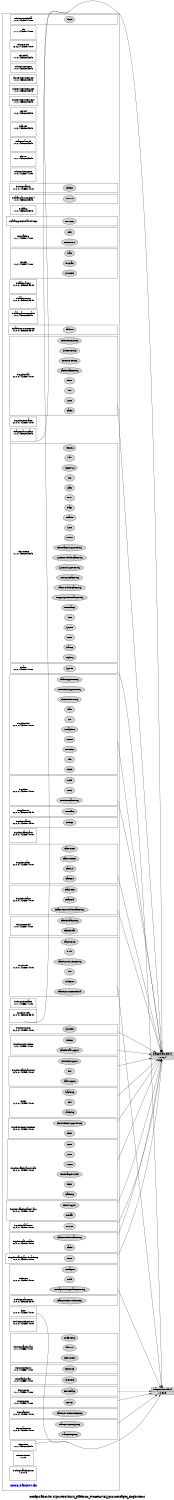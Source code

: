 digraph configuration {
    size="7.5,10";
    rankdir=LR;
    ranksep=".50 equally";
    concentrate=true;
    compound=true;
    label="\nConfiguration for ti.ipc.tests/bin/ti_platforms_evmDRA7XX_ipu2/messageq_single.xem4"
  node [font=Helvetica, fontsize=14, fontcolor=black];  subgraph cluster0 {label=""; __cfg [label="rpmsg_transport.cfg", color=white, fontcolor=blue];
    node [font=Helvetica, fontsize=10];    subgraph cluster1 {
        label="";
        xdc_services_global__top [shape=box,label="xdc.services.global\n1,0,0,1442558741000", color=white];
        xdc_services_global__bot [shape=point,label="", style=invis];
        xdc_services_global_Clock [style=filled,fillcolor=lightgray, label="Clock"];
        xdc_services_global__top -> xdc_services_global_Clock[style=invis];
        xdc_services_global_Clock -> xdc_services_global__bot[style=invis];
    }
    subgraph cluster2 {
        label="";
        xdc__top [shape=box,label="xdc\n1,1,1,1442558741000", color=white];
        xdc__bot [shape=point,label="", style=invis];
    }
    subgraph cluster3 {
        label="";
        xdc_corevers__top [shape=box,label="xdc.corevers\n16,0,2,1442558741000", color=white];
    }
    subgraph cluster4 {
        label="";
        xdc_shelf__top [shape=box,label="xdc.shelf\n1,0,0,1435020649348", color=white];
    }
    subgraph cluster5 {
        label="";
        xdc_services_spec__top [shape=box,label="xdc.services.spec\n1,0,0,1435020649348", color=white];
    }
    subgraph cluster6 {
        label="";
        xdc_services_intern_xsr__top [shape=box,label="xdc.services.intern.xsr\n1,0,0,1435020649348", color=white];
    }
    subgraph cluster7 {
        label="";
        xdc_services_intern_gen__top [shape=box,label="xdc.services.intern.gen\n1,0,0,1435020649348", color=white];
    }
    subgraph cluster8 {
        label="";
        xdc_services_intern_cmd__top [shape=box,label="xdc.services.intern.cmd\n1,0,0,1435020649348", color=white];
    }
    subgraph cluster9 {
        label="";
        xdc_bld__top [shape=box,label="xdc.bld\n1,0,2,1435020649348", color=white];
        xdc_bld__bot [shape=point,label="", style=invis];
    }
    subgraph cluster10 {
        label="";
        ti_targets__top [shape=box,label="ti.targets\n1,0,3,1435020649348", color=white];
        ti_targets__bot [shape=point,label="", style=invis];
    }
    subgraph cluster11 {
        label="";
        ti_targets_arm_elf__top [shape=box,label="ti.targets.arm.elf\n1,0,0,1435020649348", color=white];
        ti_targets_arm_elf__bot [shape=point,label="", style=invis];
    }
    subgraph cluster12 {
        label="";
        xdc_rov__top [shape=box,label="xdc.rov\n1,0,1,1435020649348", color=white];
        xdc_rov__bot [shape=point,label="", style=invis];
    }
    subgraph cluster13 {
        label="";
        xdc_services_getset__top [shape=box,label="xdc.services.getset\n1,0,0,1442558741000", color=white];
        xdc_services_getset__bot [shape=point,label="", style=invis];
    }
    subgraph cluster14 {
        label="";
        ti_sdo_ipc_family__top [shape=box,label="ti.sdo.ipc.family\n1,0,0,0,1442558741000", color=white];
        ti_sdo_ipc_family__bot [shape=point,label="", style=invis];
        ti_sdo_ipc_family_Settings [style=filled,fillcolor=lightgray, label="Settings"];
        ti_sdo_ipc_family__top -> ti_sdo_ipc_family_Settings[style=invis];
        ti_sdo_ipc_family_Settings -> ti_sdo_ipc_family__bot[style=invis];
    }
    subgraph cluster15 {
        label="";
        ti_catalog_arm_cortexm4__top [shape=box,label="ti.catalog.arm.cortexm4\n1,0,0,1435020649348", color=white];
        ti_catalog_arm_cortexm4__bot [shape=point,label="", style=invis];
        ti_catalog_arm_cortexm4_DRA7XX [style=filled,fillcolor=lightgray, label="DRA7XX"];
        ti_catalog_arm_cortexm4__top -> ti_catalog_arm_cortexm4_DRA7XX[style=invis];
        ti_catalog_arm_cortexm4_DRA7XX -> ti_catalog_arm_cortexm4__bot[style=invis];
    }
    subgraph cluster16 {
        label="";
        ti_catalog__top [shape=box,label="ti.catalog\n1,0,0,1435020649348", color=white];
    }
    subgraph cluster17 {
        label="";
        ti_catalog_peripherals_hdvicp2__top [shape=box,label="ti.catalog.peripherals.hdvicp2\n", color=white];
        ti_catalog_peripherals_hdvicp2__bot [shape=point,label="", style=invis];
        ti_catalog_peripherals_hdvicp2_HDVICP2 [style=filled,fillcolor=lightgray, label="HDVICP2"];
        ti_catalog_peripherals_hdvicp2__top -> ti_catalog_peripherals_hdvicp2_HDVICP2[style=invis];
        ti_catalog_peripherals_hdvicp2_HDVICP2 -> ti_catalog_peripherals_hdvicp2__bot[style=invis];
    }
    subgraph cluster18 {
        label="";
        xdc_platform__top [shape=box,label="xdc.platform\n1,0,1,1442558741000", color=white];
        xdc_platform__bot [shape=point,label="", style=invis];
        xdc_platform_ExeContext [style=filled,fillcolor=lightgray, label="ExeContext"];
        xdc_platform__top -> xdc_platform_ExeContext[style=invis];
        xdc_platform_ExeContext -> xdc_platform__bot[style=invis];
        xdc_platform_Utils [style=filled,fillcolor=lightgray, label="Utils"];
        xdc_platform__top -> xdc_platform_Utils[style=invis];
        xdc_platform_Utils -> xdc_platform__bot[style=invis];
    }
    subgraph cluster19 {
        label="";
        xdc_cfg__top [shape=box,label="xdc.cfg\n1,0,2,1442558741000", color=white];
        xdc_cfg__bot [shape=point,label="", style=invis];
        xdc_cfg_Program [style=filled,fillcolor=lightgray, label="Program"];
        xdc_cfg__top -> xdc_cfg_Program[style=invis];
        xdc_cfg_Program -> xdc_cfg__bot[style=invis];
        xdc_cfg_Main [style=filled,fillcolor=lightgray, label="Main"];
        xdc_cfg__top -> xdc_cfg_Main[style=invis];
        xdc_cfg_Main -> xdc_cfg__bot[style=invis];
        xdc_cfg_SourceDir [style=filled,fillcolor=lightgray, label="SourceDir"];
        xdc_cfg__top -> xdc_cfg_SourceDir[style=invis];
        xdc_cfg_SourceDir -> xdc_cfg__bot[style=invis];
    }
    subgraph cluster20 {
        label="";
        ti_catalog_arp32__top [shape=box,label="ti.catalog.arp32\n1,0,0,0,1435020649348", color=white];
        ti_catalog_arp32__bot [shape=point,label="", style=invis];
    }
    subgraph cluster21 {
        label="";
        ti_catalog_c6000__top [shape=box,label="ti.catalog.c6000\n1,0,0,0,1435020649348", color=white];
        ti_catalog_c6000__bot [shape=point,label="", style=invis];
    }
    subgraph cluster22 {
        label="";
        ti_catalog_arm_cortexa15__top [shape=box,label="ti.catalog.arm.cortexa15\n1,0,0,1435020649348", color=white];
        ti_catalog_arm_cortexa15__bot [shape=point,label="", style=invis];
    }
    subgraph cluster23 {
        label="";
        ti_platforms_evmDRA7XX__top [shape=box,label="ti.platforms.evmDRA7XX\n1,0,0,0,1435020649348", color=white];
        ti_platforms_evmDRA7XX__bot [shape=point,label="", style=invis];
        ti_platforms_evmDRA7XX_Platform [style=filled,fillcolor=lightgray, label="Platform"];
        ti_platforms_evmDRA7XX__top -> ti_platforms_evmDRA7XX_Platform[style=invis];
        ti_platforms_evmDRA7XX_Platform -> ti_platforms_evmDRA7XX__bot[style=invis];
    }
    subgraph cluster24 {
        label="";
        ti_sysbios_hal__top [shape=box,label="ti.sysbios.hal\n2,0,0,0,1442558741000", color=white];
        ti_sysbios_hal__bot [shape=point,label="", style=invis];
        ti_sysbios_hal_Cache [style=filled,fillcolor=lightgray, label="Cache"];
        ti_sysbios_hal__top -> ti_sysbios_hal_Cache[style=invis];
        ti_sysbios_hal_Cache -> ti_sysbios_hal__bot[style=invis];
        ti_sysbios_hal_Core [style=filled,fillcolor=lightgray, label="Core"];
        ti_sysbios_hal__top -> ti_sysbios_hal_Core[style=invis];
        ti_sysbios_hal_Core -> ti_sysbios_hal__bot[style=invis];
        ti_sysbios_hal_Hwi [style=filled,fillcolor=lightgray, label="Hwi"];
        ti_sysbios_hal__top -> ti_sysbios_hal_Hwi[style=invis];
        ti_sysbios_hal_Hwi -> ti_sysbios_hal__bot[style=invis];
        ti_sysbios_hal_Timer [style=filled,fillcolor=lightgray, label="Timer"];
        ti_sysbios_hal__top -> ti_sysbios_hal_Timer[style=invis];
        ti_sysbios_hal_Timer -> ti_sysbios_hal__bot[style=invis];
        ti_sysbios_hal_Cache_CacheProxy [style=filled,fillcolor=lightgray, label="Cache_CacheProxy"];
        ti_sysbios_hal__top -> ti_sysbios_hal_Cache_CacheProxy[style=invis];
        ti_sysbios_hal_Cache_CacheProxy -> ti_sysbios_hal__bot[style=invis];
        ti_sysbios_hal_Core_CoreProxy [style=filled,fillcolor=lightgray, label="Core_CoreProxy"];
        ti_sysbios_hal__top -> ti_sysbios_hal_Core_CoreProxy[style=invis];
        ti_sysbios_hal_Core_CoreProxy -> ti_sysbios_hal__bot[style=invis];
        ti_sysbios_hal_Hwi_HwiProxy [style=filled,fillcolor=lightgray, label="Hwi_HwiProxy"];
        ti_sysbios_hal__top -> ti_sysbios_hal_Hwi_HwiProxy[style=invis];
        ti_sysbios_hal_Hwi_HwiProxy -> ti_sysbios_hal__bot[style=invis];
        ti_sysbios_hal_Timer_TimerProxy [style=filled,fillcolor=lightgray, label="Timer_TimerProxy"];
        ti_sysbios_hal__top -> ti_sysbios_hal_Timer_TimerProxy[style=invis];
        ti_sysbios_hal_Timer_TimerProxy -> ti_sysbios_hal__bot[style=invis];
    }
    subgraph cluster25 {
        label="";
        ti_sysbios_interfaces__top [shape=box,label="ti.sysbios.interfaces\n2,0,0,0,1442558741000", color=white];
    }
    subgraph cluster26 {
        label="";
        xdc_runtime__top [shape=box,label="xdc.runtime\n2,1,0,1435020649348", color=white];
        xdc_runtime__bot [shape=point,label="", style=invis];
        xdc_runtime_Assert [style=filled,fillcolor=lightgray, label="Assert"];
        xdc_runtime__top -> xdc_runtime_Assert[style=invis];
        xdc_runtime_Assert -> xdc_runtime__bot[style=invis];
        xdc_runtime_Core [style=filled,fillcolor=lightgray, label="Core"];
        xdc_runtime__top -> xdc_runtime_Core[style=invis];
        xdc_runtime_Core -> xdc_runtime__bot[style=invis];
        xdc_runtime_Defaults [style=filled,fillcolor=lightgray, label="Defaults"];
        xdc_runtime__top -> xdc_runtime_Defaults[style=invis];
        xdc_runtime_Defaults -> xdc_runtime__bot[style=invis];
        xdc_runtime_Diags [style=filled,fillcolor=lightgray, label="Diags"];
        xdc_runtime__top -> xdc_runtime_Diags[style=invis];
        xdc_runtime_Diags -> xdc_runtime__bot[style=invis];
        xdc_runtime_Error [style=filled,fillcolor=lightgray, label="Error"];
        xdc_runtime__top -> xdc_runtime_Error[style=invis];
        xdc_runtime_Error -> xdc_runtime__bot[style=invis];
        xdc_runtime_Gate [style=filled,fillcolor=lightgray, label="Gate"];
        xdc_runtime__top -> xdc_runtime_Gate[style=invis];
        xdc_runtime_Gate -> xdc_runtime__bot[style=invis];
        xdc_runtime_Log [style=filled,fillcolor=lightgray, label="Log"];
        xdc_runtime__top -> xdc_runtime_Log[style=invis];
        xdc_runtime_Log -> xdc_runtime__bot[style=invis];
        xdc_runtime_LoggerSys [style=filled,fillcolor=lightgray, label="LoggerSys"];
        xdc_runtime__top -> xdc_runtime_LoggerSys[style=invis];
        xdc_runtime_LoggerSys -> xdc_runtime__bot[style=invis];
        xdc_runtime_Main [style=filled,fillcolor=lightgray, label="Main"];
        xdc_runtime__top -> xdc_runtime_Main[style=invis];
        xdc_runtime_Main -> xdc_runtime__bot[style=invis];
        xdc_runtime_Memory [style=filled,fillcolor=lightgray, label="Memory"];
        xdc_runtime__top -> xdc_runtime_Memory[style=invis];
        xdc_runtime_Memory -> xdc_runtime__bot[style=invis];
        xdc_runtime_Registry [style=filled,fillcolor=lightgray, label="Registry"];
        xdc_runtime__top -> xdc_runtime_Registry[style=invis];
        xdc_runtime_Registry -> xdc_runtime__bot[style=invis];
        xdc_runtime_Startup [style=filled,fillcolor=lightgray, label="Startup"];
        xdc_runtime__top -> xdc_runtime_Startup[style=invis];
        xdc_runtime_Startup -> xdc_runtime__bot[style=invis];
        xdc_runtime_Reset [style=filled,fillcolor=lightgray, label="Reset"];
        xdc_runtime__top -> xdc_runtime_Reset[style=invis];
        xdc_runtime_Reset -> xdc_runtime__bot[style=invis];
        xdc_runtime_System [style=filled,fillcolor=lightgray, label="System"];
        xdc_runtime__top -> xdc_runtime_System[style=invis];
        xdc_runtime_System -> xdc_runtime__bot[style=invis];
        xdc_runtime_Text [style=filled,fillcolor=lightgray, label="Text"];
        xdc_runtime__top -> xdc_runtime_Text[style=invis];
        xdc_runtime_Text -> xdc_runtime__bot[style=invis];
        xdc_runtime_Timestamp [style=filled,fillcolor=lightgray, label="Timestamp"];
        xdc_runtime__top -> xdc_runtime_Timestamp[style=invis];
        xdc_runtime_Timestamp -> xdc_runtime__bot[style=invis];
        xdc_runtime_LoggerSys_TimestampProxy [style=filled,fillcolor=lightgray, label="LoggerSys_TimestampProxy"];
        xdc_runtime__top -> xdc_runtime_LoggerSys_TimestampProxy[style=invis];
        xdc_runtime_LoggerSys_TimestampProxy -> xdc_runtime__bot[style=invis];
        xdc_runtime_Main_Module_GateProxy [style=filled,fillcolor=lightgray, label="Main_Module_GateProxy"];
        xdc_runtime__top -> xdc_runtime_Main_Module_GateProxy[style=invis];
        xdc_runtime_Main_Module_GateProxy -> xdc_runtime__bot[style=invis];
        xdc_runtime_Memory_HeapProxy [style=filled,fillcolor=lightgray, label="Memory_HeapProxy"];
        xdc_runtime__top -> xdc_runtime_Memory_HeapProxy[style=invis];
        xdc_runtime_Memory_HeapProxy -> xdc_runtime__bot[style=invis];
        xdc_runtime_System_SupportProxy [style=filled,fillcolor=lightgray, label="System_SupportProxy"];
        xdc_runtime__top -> xdc_runtime_System_SupportProxy[style=invis];
        xdc_runtime_System_SupportProxy -> xdc_runtime__bot[style=invis];
        xdc_runtime_System_Module_GateProxy [style=filled,fillcolor=lightgray, label="System_Module_GateProxy"];
        xdc_runtime__top -> xdc_runtime_System_Module_GateProxy[style=invis];
        xdc_runtime_System_Module_GateProxy -> xdc_runtime__bot[style=invis];
        xdc_runtime_Timestamp_SupportProxy [style=filled,fillcolor=lightgray, label="Timestamp_SupportProxy"];
        xdc_runtime__top -> xdc_runtime_Timestamp_SupportProxy[style=invis];
        xdc_runtime_Timestamp_SupportProxy -> xdc_runtime__bot[style=invis];
    }
    subgraph cluster27 {
        label="";
        ti_trace__top [shape=box,label="ti.trace\n0,0,0,1442558741000", color=white];
        ti_trace__bot [shape=point,label="", style=invis];
        ti_trace_SysMin [style=filled,fillcolor=lightgray, label="SysMin"];
        ti_trace__top -> ti_trace_SysMin[style=invis];
        ti_trace_SysMin -> ti_trace__bot[style=invis];
    }
    subgraph cluster28 {
        label="";
        ti_sysbios_knl__top [shape=box,label="ti.sysbios.knl\n2,0,0,0,1442558741000", color=white];
        ti_sysbios_knl__bot [shape=point,label="", style=invis];
        ti_sysbios_knl_Clock [style=filled,fillcolor=lightgray, label="Clock"];
        ti_sysbios_knl__top -> ti_sysbios_knl_Clock[style=invis];
        ti_sysbios_knl_Clock -> ti_sysbios_knl__bot[style=invis];
        ti_sysbios_knl_Idle [style=filled,fillcolor=lightgray, label="Idle"];
        ti_sysbios_knl__top -> ti_sysbios_knl_Idle[style=invis];
        ti_sysbios_knl_Idle -> ti_sysbios_knl__bot[style=invis];
        ti_sysbios_knl_Intrinsics [style=filled,fillcolor=lightgray, label="Intrinsics"];
        ti_sysbios_knl__top -> ti_sysbios_knl_Intrinsics[style=invis];
        ti_sysbios_knl_Intrinsics -> ti_sysbios_knl__bot[style=invis];
        ti_sysbios_knl_Queue [style=filled,fillcolor=lightgray, label="Queue"];
        ti_sysbios_knl__top -> ti_sysbios_knl_Queue[style=invis];
        ti_sysbios_knl_Queue -> ti_sysbios_knl__bot[style=invis];
        ti_sysbios_knl_Semaphore [style=filled,fillcolor=lightgray, label="Semaphore"];
        ti_sysbios_knl__top -> ti_sysbios_knl_Semaphore[style=invis];
        ti_sysbios_knl_Semaphore -> ti_sysbios_knl__bot[style=invis];
        ti_sysbios_knl_Swi [style=filled,fillcolor=lightgray, label="Swi"];
        ti_sysbios_knl__top -> ti_sysbios_knl_Swi[style=invis];
        ti_sysbios_knl_Swi -> ti_sysbios_knl__bot[style=invis];
        ti_sysbios_knl_Task [style=filled,fillcolor=lightgray, label="Task"];
        ti_sysbios_knl__top -> ti_sysbios_knl_Task[style=invis];
        ti_sysbios_knl_Task -> ti_sysbios_knl__bot[style=invis];
        ti_sysbios_knl_Clock_TimerProxy [style=filled,fillcolor=lightgray, label="Clock_TimerProxy"];
        ti_sysbios_knl__top -> ti_sysbios_knl_Clock_TimerProxy[style=invis];
        ti_sysbios_knl_Clock_TimerProxy -> ti_sysbios_knl__bot[style=invis];
        ti_sysbios_knl_Intrinsics_SupportProxy [style=filled,fillcolor=lightgray, label="Intrinsics_SupportProxy"];
        ti_sysbios_knl__top -> ti_sysbios_knl_Intrinsics_SupportProxy[style=invis];
        ti_sysbios_knl_Intrinsics_SupportProxy -> ti_sysbios_knl__bot[style=invis];
        ti_sysbios_knl_Task_SupportProxy [style=filled,fillcolor=lightgray, label="Task_SupportProxy"];
        ti_sysbios_knl__top -> ti_sysbios_knl_Task_SupportProxy[style=invis];
        ti_sysbios_knl_Task_SupportProxy -> ti_sysbios_knl__bot[style=invis];
    }
    subgraph cluster29 {
        label="";
        ti_sysbios__top [shape=box,label="ti.sysbios\n2,0,0,0,1442558741000", color=white];
        ti_sysbios__bot [shape=point,label="", style=invis];
        ti_sysbios_BIOS [style=filled,fillcolor=lightgray, label="BIOS"];
        ti_sysbios__top -> ti_sysbios_BIOS[style=invis];
        ti_sysbios_BIOS -> ti_sysbios__bot[style=invis];
        ti_sysbios_Build [style=filled,fillcolor=lightgray, label="Build"];
        ti_sysbios__top -> ti_sysbios_Build[style=invis];
        ti_sysbios_Build -> ti_sysbios__bot[style=invis];
        ti_sysbios_BIOS_RtsGateProxy [style=filled,fillcolor=lightgray, label="BIOS_RtsGateProxy"];
        ti_sysbios__top -> ti_sysbios_BIOS_RtsGateProxy[style=invis];
        ti_sysbios_BIOS_RtsGateProxy -> ti_sysbios__bot[style=invis];
    }
    subgraph cluster30 {
        label="";
        ti_sysbios_rts__top [shape=box,label="ti.sysbios.rts\n2,0,0,0,1435020649348", color=white];
        ti_sysbios_rts__bot [shape=point,label="", style=invis];
        ti_sysbios_rts_MemAlloc [style=filled,fillcolor=lightgray, label="MemAlloc"];
        ti_sysbios_rts__top -> ti_sysbios_rts_MemAlloc[style=invis];
        ti_sysbios_rts_MemAlloc -> ti_sysbios_rts__bot[style=invis];
    }
    subgraph cluster31 {
        label="";
        ti_sysbios_family__top [shape=box,label="ti.sysbios.family\n2,0,0,0,1442558741000", color=white];
        ti_sysbios_family__bot [shape=point,label="", style=invis];
        ti_sysbios_family_Settings [style=filled,fillcolor=lightgray, label="Settings"];
        ti_sysbios_family__top -> ti_sysbios_family_Settings[style=invis];
        ti_sysbios_family_Settings -> ti_sysbios_family__bot[style=invis];
    }
    subgraph cluster32 {
        label="";
        ti_targets_arm_rtsarm__top [shape=box,label="ti.targets.arm.rtsarm\n1,0,0,1435020649348", color=white];
        ti_targets_arm_rtsarm__bot [shape=point,label="", style=invis];
    }
    subgraph cluster33 {
        label="";
        ti_sysbios_family_arm__top [shape=box,label="ti.sysbios.family.arm\n2,0,0,0,1442558741000", color=white];
        ti_sysbios_family_arm__bot [shape=point,label="", style=invis];
    }
    subgraph cluster34 {
        label="";
        ti_sysbios_gates__top [shape=box,label="ti.sysbios.gates\n2,0,0,0,1442558741000", color=white];
        ti_sysbios_gates__bot [shape=point,label="", style=invis];
        ti_sysbios_gates_GateHwi [style=filled,fillcolor=lightgray, label="GateHwi"];
        ti_sysbios_gates__top -> ti_sysbios_gates_GateHwi[style=invis];
        ti_sysbios_gates_GateHwi -> ti_sysbios_gates__bot[style=invis];
        ti_sysbios_gates_GateSwi [style=filled,fillcolor=lightgray, label="GateSwi"];
        ti_sysbios_gates__top -> ti_sysbios_gates_GateSwi[style=invis];
        ti_sysbios_gates_GateSwi -> ti_sysbios_gates__bot[style=invis];
        ti_sysbios_gates_GateMutexPri [style=filled,fillcolor=lightgray, label="GateMutexPri"];
        ti_sysbios_gates__top -> ti_sysbios_gates_GateMutexPri[style=invis];
        ti_sysbios_gates_GateMutexPri -> ti_sysbios_gates__bot[style=invis];
        ti_sysbios_gates_GateMutex [style=filled,fillcolor=lightgray, label="GateMutex"];
        ti_sysbios_gates__top -> ti_sysbios_gates_GateMutex[style=invis];
        ti_sysbios_gates_GateMutex -> ti_sysbios_gates__bot[style=invis];
    }
    subgraph cluster35 {
        label="";
        ti_sysbios_heaps__top [shape=box,label="ti.sysbios.heaps\n2,0,0,0,1442558741000", color=white];
        ti_sysbios_heaps__bot [shape=point,label="", style=invis];
        ti_sysbios_heaps_HeapBuf [style=filled,fillcolor=lightgray, label="HeapBuf"];
        ti_sysbios_heaps__top -> ti_sysbios_heaps_HeapBuf[style=invis];
        ti_sysbios_heaps_HeapBuf -> ti_sysbios_heaps__bot[style=invis];
        ti_sysbios_heaps_HeapMem [style=filled,fillcolor=lightgray, label="HeapMem"];
        ti_sysbios_heaps__top -> ti_sysbios_heaps_HeapMem[style=invis];
        ti_sysbios_heaps_HeapMem -> ti_sysbios_heaps__bot[style=invis];
        ti_sysbios_heaps_HeapMem_Module_GateProxy [style=filled,fillcolor=lightgray, label="HeapMem_Module_GateProxy"];
        ti_sysbios_heaps__top -> ti_sysbios_heaps_HeapMem_Module_GateProxy[style=invis];
        ti_sysbios_heaps_HeapMem_Module_GateProxy -> ti_sysbios_heaps__bot[style=invis];
    }
    subgraph cluster36 {
        label="";
        xdc_runtime_knl__top [shape=box,label="xdc.runtime.knl\n1,0,0,1442558741000", color=white];
        xdc_runtime_knl__bot [shape=point,label="", style=invis];
        xdc_runtime_knl_GateThread [style=filled,fillcolor=lightgray, label="GateThread"];
        xdc_runtime_knl__top -> xdc_runtime_knl_GateThread[style=invis];
        xdc_runtime_knl_GateThread -> xdc_runtime_knl__bot[style=invis];
        xdc_runtime_knl_GateThread_Proxy [style=filled,fillcolor=lightgray, label="GateThread_Proxy"];
        xdc_runtime_knl__top -> xdc_runtime_knl_GateThread_Proxy[style=invis];
        xdc_runtime_knl_GateThread_Proxy -> xdc_runtime_knl__bot[style=invis];
    }
    subgraph cluster37 {
        label="";
        ti_sdo_utils__top [shape=box,label="ti.sdo.utils\n1,0,0,0,1442558741000", color=white];
        ti_sdo_utils__bot [shape=point,label="", style=invis];
        ti_sdo_utils_Build [style=filled,fillcolor=lightgray, label="Build"];
        ti_sdo_utils__top -> ti_sdo_utils_Build[style=invis];
        ti_sdo_utils_Build -> ti_sdo_utils__bot[style=invis];
        ti_sdo_utils_NameServer [style=filled,fillcolor=lightgray, label="NameServer"];
        ti_sdo_utils__top -> ti_sdo_utils_NameServer[style=invis];
        ti_sdo_utils_NameServer -> ti_sdo_utils__bot[style=invis];
        ti_sdo_utils_NameServerRemoteNull [style=filled,fillcolor=lightgray, label="NameServerRemoteNull"];
        ti_sdo_utils__top -> ti_sdo_utils_NameServerRemoteNull[style=invis];
        ti_sdo_utils_NameServerRemoteNull -> ti_sdo_utils__bot[style=invis];
        ti_sdo_utils_MultiProc [style=filled,fillcolor=lightgray, label="MultiProc"];
        ti_sdo_utils__top -> ti_sdo_utils_MultiProc[style=invis];
        ti_sdo_utils_MultiProc -> ti_sdo_utils__bot[style=invis];
        ti_sdo_utils_List [style=filled,fillcolor=lightgray, label="List"];
        ti_sdo_utils__top -> ti_sdo_utils_List[style=invis];
        ti_sdo_utils_List -> ti_sdo_utils__bot[style=invis];
        ti_sdo_utils_NameServer_SetupProxy [style=filled,fillcolor=lightgray, label="NameServer_SetupProxy"];
        ti_sdo_utils__top -> ti_sdo_utils_NameServer_SetupProxy[style=invis];
        ti_sdo_utils_NameServer_SetupProxy -> ti_sdo_utils__bot[style=invis];
    }
    subgraph cluster38 {
        label="";
        ti_sdo_ipc_interfaces__top [shape=box,label="ti.sdo.ipc.interfaces\n1,0,1,1442558741000", color=white];
    }
    subgraph cluster39 {
        label="";
        ti_sysbios_syncs__top [shape=box,label="ti.sysbios.syncs\n2,0,0,0,1442558741000", color=white];
        ti_sysbios_syncs__bot [shape=point,label="", style=invis];
        ti_sysbios_syncs_SyncSem [style=filled,fillcolor=lightgray, label="SyncSem"];
        ti_sysbios_syncs__top -> ti_sysbios_syncs_SyncSem[style=invis];
        ti_sysbios_syncs_SyncSem -> ti_sysbios_syncs__bot[style=invis];
    }
    subgraph cluster40 {
        label="";
        ti_sysbios_xdcruntime__top [shape=box,label="ti.sysbios.xdcruntime\n1,0,0,1442558741000", color=white];
        ti_sysbios_xdcruntime__bot [shape=point,label="", style=invis];
        ti_sysbios_xdcruntime_GateThreadSupport [style=filled,fillcolor=lightgray, label="GateThreadSupport"];
        ti_sysbios_xdcruntime__top -> ti_sysbios_xdcruntime_GateThreadSupport[style=invis];
        ti_sysbios_xdcruntime_GateThreadSupport -> ti_sysbios_xdcruntime__bot[style=invis];
        ti_sysbios_xdcruntime_Settings [style=filled,fillcolor=lightgray, label="Settings"];
        ti_sysbios_xdcruntime__top -> ti_sysbios_xdcruntime_Settings[style=invis];
        ti_sysbios_xdcruntime_Settings -> ti_sysbios_xdcruntime__bot[style=invis];
    }
    subgraph cluster41 {
        label="";
        ti_sysbios_family_arm_m3__top [shape=box,label="ti.sysbios.family.arm.m3\n2,0,0,0,1442558741000", color=white];
        ti_sysbios_family_arm_m3__bot [shape=point,label="", style=invis];
        ti_sysbios_family_arm_m3_Hwi [style=filled,fillcolor=lightgray, label="Hwi"];
        ti_sysbios_family_arm_m3__top -> ti_sysbios_family_arm_m3_Hwi[style=invis];
        ti_sysbios_family_arm_m3_Hwi -> ti_sysbios_family_arm_m3__bot[style=invis];
        ti_sysbios_family_arm_m3_IntrinsicsSupport [style=filled,fillcolor=lightgray, label="IntrinsicsSupport"];
        ti_sysbios_family_arm_m3__top -> ti_sysbios_family_arm_m3_IntrinsicsSupport[style=invis];
        ti_sysbios_family_arm_m3_IntrinsicsSupport -> ti_sysbios_family_arm_m3__bot[style=invis];
        ti_sysbios_family_arm_m3_TaskSupport [style=filled,fillcolor=lightgray, label="TaskSupport"];
        ti_sysbios_family_arm_m3__top -> ti_sysbios_family_arm_m3_TaskSupport[style=invis];
        ti_sysbios_family_arm_m3_TaskSupport -> ti_sysbios_family_arm_m3__bot[style=invis];
    }
    subgraph cluster42 {
        label="";
        ti_deh__top [shape=box,label="ti.deh\n1,0,0,0,1442558741000", color=white];
        ti_deh__bot [shape=point,label="", style=invis];
        ti_deh_Deh [style=filled,fillcolor=lightgray, label="Deh"];
        ti_deh__top -> ti_deh_Deh[style=invis];
        ti_deh_Deh -> ti_deh__bot[style=invis];
        ti_deh_StackDbg [style=filled,fillcolor=lightgray, label="StackDbg"];
        ti_deh__top -> ti_deh_StackDbg[style=invis];
        ti_deh_StackDbg -> ti_deh__bot[style=invis];
        ti_deh_Watchdog [style=filled,fillcolor=lightgray, label="Watchdog"];
        ti_deh__top -> ti_deh_Watchdog[style=invis];
        ti_deh_Watchdog -> ti_deh__bot[style=invis];
    }
    subgraph cluster43 {
        label="";
        ti_sysbios_timers_dmtimer__top [shape=box,label="ti.sysbios.timers.dmtimer\n2,0,0,0,1442558741000", color=white];
        ti_sysbios_timers_dmtimer__bot [shape=point,label="", style=invis];
        ti_sysbios_timers_dmtimer_Timer [style=filled,fillcolor=lightgray, label="Timer"];
        ti_sysbios_timers_dmtimer__top -> ti_sysbios_timers_dmtimer_Timer[style=invis];
        ti_sysbios_timers_dmtimer_Timer -> ti_sysbios_timers_dmtimer__bot[style=invis];
        ti_sysbios_timers_dmtimer_Timer_TimerSupportProxy [style=filled,fillcolor=lightgray, label="Timer_TimerSupportProxy"];
        ti_sysbios_timers_dmtimer__top -> ti_sysbios_timers_dmtimer_Timer_TimerSupportProxy[style=invis];
        ti_sysbios_timers_dmtimer_Timer_TimerSupportProxy -> ti_sysbios_timers_dmtimer__bot[style=invis];
    }
    subgraph cluster44 {
        label="";
        ti_sysbios_family_arm_ducati__top [shape=box,label="ti.sysbios.family.arm.ducati\n2,0,0,0,1442558741000", color=white];
        ti_sysbios_family_arm_ducati__bot [shape=point,label="", style=invis];
        ti_sysbios_family_arm_ducati_Core [style=filled,fillcolor=lightgray, label="Core"];
        ti_sysbios_family_arm_ducati__top -> ti_sysbios_family_arm_ducati_Core[style=invis];
        ti_sysbios_family_arm_ducati_Core -> ti_sysbios_family_arm_ducati__bot[style=invis];
        ti_sysbios_family_arm_ducati_CTM [style=filled,fillcolor=lightgray, label="CTM"];
        ti_sysbios_family_arm_ducati__top -> ti_sysbios_family_arm_ducati_CTM[style=invis];
        ti_sysbios_family_arm_ducati_CTM -> ti_sysbios_family_arm_ducati__bot[style=invis];
        ti_sysbios_family_arm_ducati_GateSmp [style=filled,fillcolor=lightgray, label="GateSmp"];
        ti_sysbios_family_arm_ducati__top -> ti_sysbios_family_arm_ducati_GateSmp[style=invis];
        ti_sysbios_family_arm_ducati_GateSmp -> ti_sysbios_family_arm_ducati__bot[style=invis];
        ti_sysbios_family_arm_ducati_Timer [style=filled,fillcolor=lightgray, label="Timer"];
        ti_sysbios_family_arm_ducati__top -> ti_sysbios_family_arm_ducati_Timer[style=invis];
        ti_sysbios_family_arm_ducati_Timer -> ti_sysbios_family_arm_ducati__bot[style=invis];
        ti_sysbios_family_arm_ducati_TimestampProvider [style=filled,fillcolor=lightgray, label="TimestampProvider"];
        ti_sysbios_family_arm_ducati__top -> ti_sysbios_family_arm_ducati_TimestampProvider[style=invis];
        ti_sysbios_family_arm_ducati_TimestampProvider -> ti_sysbios_family_arm_ducati__bot[style=invis];
        ti_sysbios_family_arm_ducati_Wugen [style=filled,fillcolor=lightgray, label="Wugen"];
        ti_sysbios_family_arm_ducati__top -> ti_sysbios_family_arm_ducati_Wugen[style=invis];
        ti_sysbios_family_arm_ducati_Wugen -> ti_sysbios_family_arm_ducati__bot[style=invis];
    }
    subgraph cluster45 {
        label="";
        ti_sysbios_family_shared_vayu__top [shape=box,label="ti.sysbios.family.shared.vayu\n2,0,0,0,1442558741000", color=white];
        ti_sysbios_family_shared_vayu__bot [shape=point,label="", style=invis];
        ti_sysbios_family_shared_vayu_IntXbar [style=filled,fillcolor=lightgray, label="IntXbar"];
        ti_sysbios_family_shared_vayu__top -> ti_sysbios_family_shared_vayu_IntXbar[style=invis];
        ti_sysbios_family_shared_vayu_IntXbar -> ti_sysbios_family_shared_vayu__bot[style=invis];
        ti_sysbios_family_shared_vayu_TimerSupport [style=filled,fillcolor=lightgray, label="TimerSupport"];
        ti_sysbios_family_shared_vayu__top -> ti_sysbios_family_shared_vayu_TimerSupport[style=invis];
        ti_sysbios_family_shared_vayu_TimerSupport -> ti_sysbios_family_shared_vayu__bot[style=invis];
    }
    subgraph cluster46 {
        label="";
        ti_pm__top [shape=box,label="ti.pm\n1,0,0,0,1442558741000", color=white];
    }
    subgraph cluster47 {
        label="";
        ti_sysbios_hal_ammu__top [shape=box,label="ti.sysbios.hal.ammu\n2,0,0,0,1442558741000", color=white];
        ti_sysbios_hal_ammu__bot [shape=point,label="", style=invis];
        ti_sysbios_hal_ammu_AMMU [style=filled,fillcolor=lightgray, label="AMMU"];
        ti_sysbios_hal_ammu__top -> ti_sysbios_hal_ammu_AMMU[style=invis];
        ti_sysbios_hal_ammu_AMMU -> ti_sysbios_hal_ammu__bot[style=invis];
    }
    subgraph cluster48 {
        label="";
        ti_sysbios_hal_unicache__top [shape=box,label="ti.sysbios.hal.unicache\n2,0,0,0,1442558741000", color=white];
        ti_sysbios_hal_unicache__bot [shape=point,label="", style=invis];
        ti_sysbios_hal_unicache_Cache [style=filled,fillcolor=lightgray, label="Cache"];
        ti_sysbios_hal_unicache__top -> ti_sysbios_hal_unicache_Cache[style=invis];
        ti_sysbios_hal_unicache_Cache -> ti_sysbios_hal_unicache__bot[style=invis];
        ti_sysbios_hal_unicache_Cache_Module_GateProxy [style=filled,fillcolor=lightgray, label="Cache_Module_GateProxy"];
        ti_sysbios_hal_unicache__top -> ti_sysbios_hal_unicache_Cache_Module_GateProxy[style=invis];
        ti_sysbios_hal_unicache_Cache_Module_GateProxy -> ti_sysbios_hal_unicache__bot[style=invis];
    }
    subgraph cluster49 {
        label="";
        ti_sysbios_family_arm_ducati_smp__top [shape=box,label="ti.sysbios.family.arm.ducati.smp\n1,0,0,0,1442558741000", color=white];
        ti_sysbios_family_arm_ducati_smp__bot [shape=point,label="", style=invis];
        ti_sysbios_family_arm_ducati_smp_Power [style=filled,fillcolor=lightgray, label="Power"];
        ti_sysbios_family_arm_ducati_smp__top -> ti_sysbios_family_arm_ducati_smp_Power[style=invis];
        ti_sysbios_family_arm_ducati_smp_Power -> ti_sysbios_family_arm_ducati_smp__bot[style=invis];
    }
    subgraph cluster50 {
        label="";
        ti_sysbios_utils__top [shape=box,label="ti.sysbios.utils\n2,0,0,0,1435020649348", color=white];
        ti_sysbios_utils__bot [shape=point,label="", style=invis];
    }
    subgraph cluster51 {
        label="";
        ti_sdo_ipc__top [shape=box,label="ti.sdo.ipc\n1,0,0,0,1442558741000", color=white];
        ti_sdo_ipc__bot [shape=point,label="", style=invis];
        ti_sdo_ipc_Build [style=filled,fillcolor=lightgray, label="Build"];
        ti_sdo_ipc__top -> ti_sdo_ipc_Build[style=invis];
        ti_sdo_ipc_Build -> ti_sdo_ipc__bot[style=invis];
        ti_sdo_ipc_MessageQ [style=filled,fillcolor=lightgray, label="MessageQ"];
        ti_sdo_ipc__top -> ti_sdo_ipc_MessageQ[style=invis];
        ti_sdo_ipc_MessageQ -> ti_sdo_ipc__bot[style=invis];
        ti_sdo_ipc_MessageQ_SetupTransportProxy [style=filled,fillcolor=lightgray, label="MessageQ_SetupTransportProxy"];
        ti_sdo_ipc__top -> ti_sdo_ipc_MessageQ_SetupTransportProxy[style=invis];
        ti_sdo_ipc_MessageQ_SetupTransportProxy -> ti_sdo_ipc__bot[style=invis];
    }
    subgraph cluster52 {
        label="";
        ti_sdo_ipc_transports__top [shape=box,label="ti.sdo.ipc.transports\n1,0,0,0,1435020649348", color=white];
        ti_sdo_ipc_transports__bot [shape=point,label="", style=invis];
        ti_sdo_ipc_transports_TransportNetworkDummy [style=filled,fillcolor=lightgray, label="TransportNetworkDummy"];
        ti_sdo_ipc_transports__top -> ti_sdo_ipc_transports_TransportNetworkDummy[style=invis];
        ti_sdo_ipc_transports_TransportNetworkDummy -> ti_sdo_ipc_transports__bot[style=invis];
    }
    subgraph cluster53 {
        label="";
        ti_sdo_ipc_notifyDrivers__top [shape=box,label="ti.sdo.ipc.notifyDrivers\n1,0,0,0,1442558741000", color=white];
        ti_sdo_ipc_notifyDrivers__bot [shape=point,label="", style=invis];
    }
    subgraph cluster54 {
        label="";
        ti_sdo_ipc_family_vayu__top [shape=box,label="ti.sdo.ipc.family.vayu\n1,0,1,1442558741000", color=white];
        ti_sdo_ipc_family_vayu__bot [shape=point,label="", style=invis];
        ti_sdo_ipc_family_vayu_TableInit [style=filled,fillcolor=lightgray, label="TableInit"];
        ti_sdo_ipc_family_vayu__top -> ti_sdo_ipc_family_vayu_TableInit[style=invis];
        ti_sdo_ipc_family_vayu_TableInit -> ti_sdo_ipc_family_vayu__bot[style=invis];
        ti_sdo_ipc_family_vayu_NotifySetup [style=filled,fillcolor=lightgray, label="NotifySetup"];
        ti_sdo_ipc_family_vayu__top -> ti_sdo_ipc_family_vayu_NotifySetup[style=invis];
        ti_sdo_ipc_family_vayu_NotifySetup -> ti_sdo_ipc_family_vayu__bot[style=invis];
        ti_sdo_ipc_family_vayu_InterruptIpu [style=filled,fillcolor=lightgray, label="InterruptIpu"];
        ti_sdo_ipc_family_vayu__top -> ti_sdo_ipc_family_vayu_InterruptIpu[style=invis];
        ti_sdo_ipc_family_vayu_InterruptIpu -> ti_sdo_ipc_family_vayu__bot[style=invis];
    }
    subgraph cluster55 {
        label="";
        ti_ipc_remoteproc__top [shape=box,label="ti.ipc.remoteproc\n1,0,0,1442558741000", color=white];
        ti_ipc_remoteproc__bot [shape=point,label="", style=invis];
        ti_ipc_remoteproc_Resource [style=filled,fillcolor=lightgray, label="Resource"];
        ti_ipc_remoteproc__top -> ti_ipc_remoteproc_Resource[style=invis];
        ti_ipc_remoteproc_Resource -> ti_ipc_remoteproc__bot[style=invis];
    }
    subgraph cluster56 {
        label="";
        ti_ipc_family_vayu__top [shape=box,label="ti.ipc.family.vayu\n1,0,0,1442558741000", color=white];
        ti_ipc_family_vayu__bot [shape=point,label="", style=invis];
        ti_ipc_family_vayu_VirtQueue [style=filled,fillcolor=lightgray, label="VirtQueue"];
        ti_ipc_family_vayu__top -> ti_ipc_family_vayu_VirtQueue[style=invis];
        ti_ipc_family_vayu_VirtQueue -> ti_ipc_family_vayu__bot[style=invis];
    }
    subgraph cluster57 {
        label="";
        ti_ipc_rpmsg__top [shape=box,label="ti.ipc.rpmsg\n1,0,1,1442558741000", color=white];
        ti_ipc_rpmsg__bot [shape=point,label="", style=invis];
        ti_ipc_rpmsg_RPMessage [style=filled,fillcolor=lightgray, label="RPMessage"];
        ti_ipc_rpmsg__top -> ti_ipc_rpmsg_RPMessage[style=invis];
        ti_ipc_rpmsg_RPMessage -> ti_ipc_rpmsg__bot[style=invis];
    }
    subgraph cluster58 {
        label="";
        ti_ipc_ipcmgr__top [shape=box,label="ti.ipc.ipcmgr\n1,0,0,1442558741000", color=white];
        ti_ipc_ipcmgr__bot [shape=point,label="", style=invis];
        ti_ipc_ipcmgr_IpcMgr [style=filled,fillcolor=lightgray, label="IpcMgr"];
        ti_ipc_ipcmgr__top -> ti_ipc_ipcmgr_IpcMgr[style=invis];
        ti_ipc_ipcmgr_IpcMgr -> ti_ipc_ipcmgr__bot[style=invis];
    }
    subgraph cluster59 {
        label="";
        ti_ipc_namesrv__top [shape=box,label="ti.ipc.namesrv\n1,0,0,0,1442558741000", color=white];
        ti_ipc_namesrv__bot [shape=point,label="", style=invis];
        ti_ipc_namesrv_NameServerRemoteRpmsg [style=filled,fillcolor=lightgray, label="NameServerRemoteRpmsg"];
        ti_ipc_namesrv__top -> ti_ipc_namesrv_NameServerRemoteRpmsg[style=invis];
        ti_ipc_namesrv_NameServerRemoteRpmsg -> ti_ipc_namesrv__bot[style=invis];
    }
    subgraph cluster60 {
        label="";
        ti_ipc_transports__top [shape=box,label="ti.ipc.transports\n1,0,0,0,1442558741000", color=white];
        ti_ipc_transports__bot [shape=point,label="", style=invis];
        ti_ipc_transports_TransportRpmsg [style=filled,fillcolor=lightgray, label="TransportRpmsg"];
        ti_ipc_transports__top -> ti_ipc_transports_TransportRpmsg[style=invis];
        ti_ipc_transports_TransportRpmsg -> ti_ipc_transports__bot[style=invis];
        ti_ipc_transports_TransportRpmsgSetup [style=filled,fillcolor=lightgray, label="TransportRpmsgSetup"];
        ti_ipc_transports__top -> ti_ipc_transports_TransportRpmsgSetup[style=invis];
        ti_ipc_transports_TransportRpmsgSetup -> ti_ipc_transports__bot[style=invis];
    }
    subgraph cluster61 {
        label="";
        ti_ipc_tests__top [shape=box,label="ti.ipc.tests\n1,0,0,1435020649348", color=white];
    }
    subgraph cluster62 {
        label="";
        xdc_services_io__top [shape=box,label="xdc.services.io\n1,0,0,0", color=white];
        xdc_services_io__bot [shape=point,label="", style=invis];
    }
    subgraph cluster63 {
        label="";
        ti_sdo_ipc_family_ti81xx__top [shape=box,label="ti.sdo.ipc.family.ti81xx\n1,0,0,0,0", color=white];
        ti_sdo_ipc_family_ti81xx__bot [shape=point,label="", style=invis];
    }
  }
  node [font=Helvetica, fontsize=10];
    ti_targets_arm_elf_M4__1_0_5__2_4 [shape=record,label="ti.targets.arm.elf.M4|1,0,5.2,4",style=filled, fillcolor=lightgrey];
    ti_sysbios_hal__bot -> ti_targets_arm_elf_M4__1_0_5__2_4 [ltail=cluster24];
    ti_targets_arm_elf_M4__1_0_5__2_5 [shape=record,label="ti.targets.arm.elf.M4|1,0,5.2,5",style=filled, fillcolor=lightgrey];
    ti_trace__bot -> ti_targets_arm_elf_M4__1_0_5__2_5 [ltail=cluster27];
    ti_targets_arm_elf_M4__1_0_5__2_4 [shape=record,label="ti.targets.arm.elf.M4|1,0,5.2,4",style=filled, fillcolor=lightgrey];
    ti_sysbios_knl__bot -> ti_targets_arm_elf_M4__1_0_5__2_4 [ltail=cluster28];
    ti_targets_arm_elf_M4__1_0_5__2_4 [shape=record,label="ti.targets.arm.elf.M4|1,0,5.2,4",style=filled, fillcolor=lightgrey];
    ti_sysbios__bot -> ti_targets_arm_elf_M4__1_0_5__2_4 [ltail=cluster29];
    ti_targets_arm_elf_M4__1_0_5__2_4 [shape=record,label="ti.targets.arm.elf.M4|1,0,5.2,4",style=filled, fillcolor=lightgrey];
    ti_targets_arm_rtsarm__bot -> ti_targets_arm_elf_M4__1_0_5__2_4 [ltail=cluster32];
    ti_targets_arm_elf_M4__1_0_5__2_4 [shape=record,label="ti.targets.arm.elf.M4|1,0,5.2,4",style=filled, fillcolor=lightgrey];
    ti_sysbios_gates__bot -> ti_targets_arm_elf_M4__1_0_5__2_4 [ltail=cluster34];
    ti_targets_arm_elf_M4__1_0_5__2_4 [shape=record,label="ti.targets.arm.elf.M4|1,0,5.2,4",style=filled, fillcolor=lightgrey];
    ti_sysbios_heaps__bot -> ti_targets_arm_elf_M4__1_0_5__2_4 [ltail=cluster35];
    ti_targets_arm_elf_M4__1_0_5__2_5 [shape=record,label="ti.targets.arm.elf.M4|1,0,5.2,5",style=filled, fillcolor=lightgrey];
    ti_sdo_utils__bot -> ti_targets_arm_elf_M4__1_0_5__2_5 [ltail=cluster37];
    ti_targets_arm_elf_M4__1_0_5__2_4 [shape=record,label="ti.targets.arm.elf.M4|1,0,5.2,4",style=filled, fillcolor=lightgrey];
    ti_sysbios_syncs__bot -> ti_targets_arm_elf_M4__1_0_5__2_4 [ltail=cluster39];
    ti_targets_arm_elf_M4__1_0_5__2_4 [shape=record,label="ti.targets.arm.elf.M4|1,0,5.2,4",style=filled, fillcolor=lightgrey];
    ti_sysbios_xdcruntime__bot -> ti_targets_arm_elf_M4__1_0_5__2_4 [ltail=cluster40];
    ti_targets_arm_elf_M4__1_0_5__2_4 [shape=record,label="ti.targets.arm.elf.M4|1,0,5.2,4",style=filled, fillcolor=lightgrey];
    ti_sysbios_family_arm_m3__bot -> ti_targets_arm_elf_M4__1_0_5__2_4 [ltail=cluster41];
    ti_targets_arm_elf_M4__1_0_5__2_4 [shape=record,label="ti.targets.arm.elf.M4|1,0,5.2,4",style=filled, fillcolor=lightgrey];
    ti_deh__bot -> ti_targets_arm_elf_M4__1_0_5__2_4 [ltail=cluster42];
    ti_targets_arm_elf_M4__1_0_5__2_4 [shape=record,label="ti.targets.arm.elf.M4|1,0,5.2,4",style=filled, fillcolor=lightgrey];
    ti_sysbios_timers_dmtimer__bot -> ti_targets_arm_elf_M4__1_0_5__2_4 [ltail=cluster43];
    ti_targets_arm_elf_M4__1_0_5__2_4 [shape=record,label="ti.targets.arm.elf.M4|1,0,5.2,4",style=filled, fillcolor=lightgrey];
    ti_sysbios_family_arm_ducati__bot -> ti_targets_arm_elf_M4__1_0_5__2_4 [ltail=cluster44];
    ti_targets_arm_elf_M4__1_0_5__2_4 [shape=record,label="ti.targets.arm.elf.M4|1,0,5.2,4",style=filled, fillcolor=lightgrey];
    ti_sysbios_family_shared_vayu__bot -> ti_targets_arm_elf_M4__1_0_5__2_4 [ltail=cluster45];
    ti_targets_arm_elf_M4__1_0_5__2_5 [shape=record,label="ti.targets.arm.elf.M4|1,0,5.2,5",style=filled, fillcolor=lightgrey];
    ti_pm__top -> ti_targets_arm_elf_M4__1_0_5__2_5 [ltail=cluster46];
    ti_targets_arm_elf_M4__1_0_5__2_4 [shape=record,label="ti.targets.arm.elf.M4|1,0,5.2,4",style=filled, fillcolor=lightgrey];
    ti_sysbios_hal_ammu__bot -> ti_targets_arm_elf_M4__1_0_5__2_4 [ltail=cluster47];
    ti_targets_arm_elf_M4__1_0_5__2_4 [shape=record,label="ti.targets.arm.elf.M4|1,0,5.2,4",style=filled, fillcolor=lightgrey];
    ti_sysbios_hal_unicache__bot -> ti_targets_arm_elf_M4__1_0_5__2_4 [ltail=cluster48];
    ti_targets_arm_elf_M4__1_0_5__2_4 [shape=record,label="ti.targets.arm.elf.M4|1,0,5.2,4",style=filled, fillcolor=lightgrey];
    ti_sysbios_family_arm_ducati_smp__bot -> ti_targets_arm_elf_M4__1_0_5__2_4 [ltail=cluster49];
    ti_targets_arm_elf_M4__1_0_5__2_4 [shape=record,label="ti.targets.arm.elf.M4|1,0,5.2,4",style=filled, fillcolor=lightgrey];
    ti_sysbios_utils__bot -> ti_targets_arm_elf_M4__1_0_5__2_4 [ltail=cluster50];
    ti_targets_arm_elf_M4__1_0_5__2_5 [shape=record,label="ti.targets.arm.elf.M4|1,0,5.2,5",style=filled, fillcolor=lightgrey];
    ti_sdo_ipc__bot -> ti_targets_arm_elf_M4__1_0_5__2_5 [ltail=cluster51];
    ti_targets_arm_elf_M4__1_0_5__2_5 [shape=record,label="ti.targets.arm.elf.M4|1,0,5.2,5",style=filled, fillcolor=lightgrey];
    ti_ipc_rpmsg__bot -> ti_targets_arm_elf_M4__1_0_5__2_5 [ltail=cluster57];
    ti_targets_arm_elf_M4__1_0_5__2_5 [shape=record,label="ti.targets.arm.elf.M4|1,0,5.2,5",style=filled, fillcolor=lightgrey];
    ti_ipc_ipcmgr__bot -> ti_targets_arm_elf_M4__1_0_5__2_5 [ltail=cluster58];
    ti_targets_arm_elf_M4__1_0_5__2_5 [shape=record,label="ti.targets.arm.elf.M4|1,0,5.2,5",style=filled, fillcolor=lightgrey];
    ti_ipc_transports__bot -> ti_targets_arm_elf_M4__1_0_5__2_5 [ltail=cluster60];
    ti_targets_arm_elf_M4__1_0_5__2_5 [shape=record,label="ti.targets.arm.elf.M4|1,0,5.2,5",style=filled, fillcolor=lightgrey];
    ti_ipc_tests__top -> ti_targets_arm_elf_M4__1_0_5__2_5 [ltail=cluster61];
}
